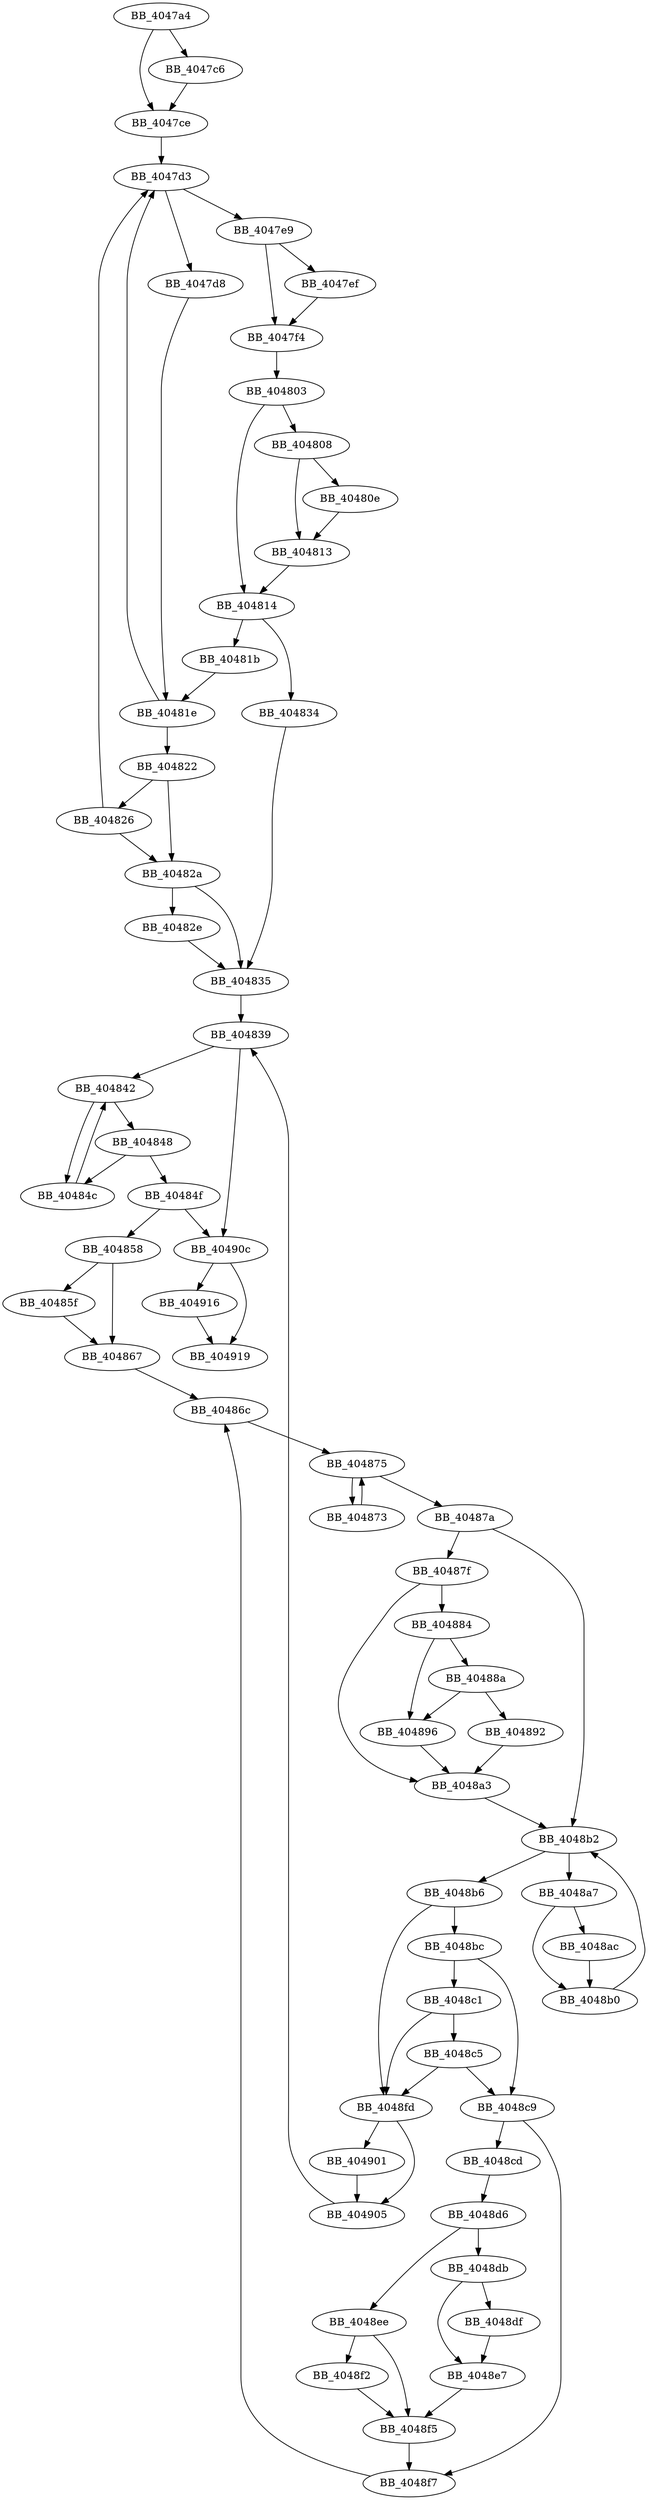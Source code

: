 DiGraph _parse_cmdline{
BB_4047a4->BB_4047c6
BB_4047a4->BB_4047ce
BB_4047c6->BB_4047ce
BB_4047ce->BB_4047d3
BB_4047d3->BB_4047d8
BB_4047d3->BB_4047e9
BB_4047d8->BB_40481e
BB_4047e9->BB_4047ef
BB_4047e9->BB_4047f4
BB_4047ef->BB_4047f4
BB_4047f4->BB_404803
BB_404803->BB_404808
BB_404803->BB_404814
BB_404808->BB_40480e
BB_404808->BB_404813
BB_40480e->BB_404813
BB_404813->BB_404814
BB_404814->BB_40481b
BB_404814->BB_404834
BB_40481b->BB_40481e
BB_40481e->BB_4047d3
BB_40481e->BB_404822
BB_404822->BB_404826
BB_404822->BB_40482a
BB_404826->BB_4047d3
BB_404826->BB_40482a
BB_40482a->BB_40482e
BB_40482a->BB_404835
BB_40482e->BB_404835
BB_404834->BB_404835
BB_404835->BB_404839
BB_404839->BB_404842
BB_404839->BB_40490c
BB_404842->BB_404848
BB_404842->BB_40484c
BB_404848->BB_40484c
BB_404848->BB_40484f
BB_40484c->BB_404842
BB_40484f->BB_404858
BB_40484f->BB_40490c
BB_404858->BB_40485f
BB_404858->BB_404867
BB_40485f->BB_404867
BB_404867->BB_40486c
BB_40486c->BB_404875
BB_404873->BB_404875
BB_404875->BB_404873
BB_404875->BB_40487a
BB_40487a->BB_40487f
BB_40487a->BB_4048b2
BB_40487f->BB_404884
BB_40487f->BB_4048a3
BB_404884->BB_40488a
BB_404884->BB_404896
BB_40488a->BB_404892
BB_40488a->BB_404896
BB_404892->BB_4048a3
BB_404896->BB_4048a3
BB_4048a3->BB_4048b2
BB_4048a7->BB_4048ac
BB_4048a7->BB_4048b0
BB_4048ac->BB_4048b0
BB_4048b0->BB_4048b2
BB_4048b2->BB_4048a7
BB_4048b2->BB_4048b6
BB_4048b6->BB_4048bc
BB_4048b6->BB_4048fd
BB_4048bc->BB_4048c1
BB_4048bc->BB_4048c9
BB_4048c1->BB_4048c5
BB_4048c1->BB_4048fd
BB_4048c5->BB_4048c9
BB_4048c5->BB_4048fd
BB_4048c9->BB_4048cd
BB_4048c9->BB_4048f7
BB_4048cd->BB_4048d6
BB_4048d6->BB_4048db
BB_4048d6->BB_4048ee
BB_4048db->BB_4048df
BB_4048db->BB_4048e7
BB_4048df->BB_4048e7
BB_4048e7->BB_4048f5
BB_4048ee->BB_4048f2
BB_4048ee->BB_4048f5
BB_4048f2->BB_4048f5
BB_4048f5->BB_4048f7
BB_4048f7->BB_40486c
BB_4048fd->BB_404901
BB_4048fd->BB_404905
BB_404901->BB_404905
BB_404905->BB_404839
BB_40490c->BB_404916
BB_40490c->BB_404919
BB_404916->BB_404919
}
